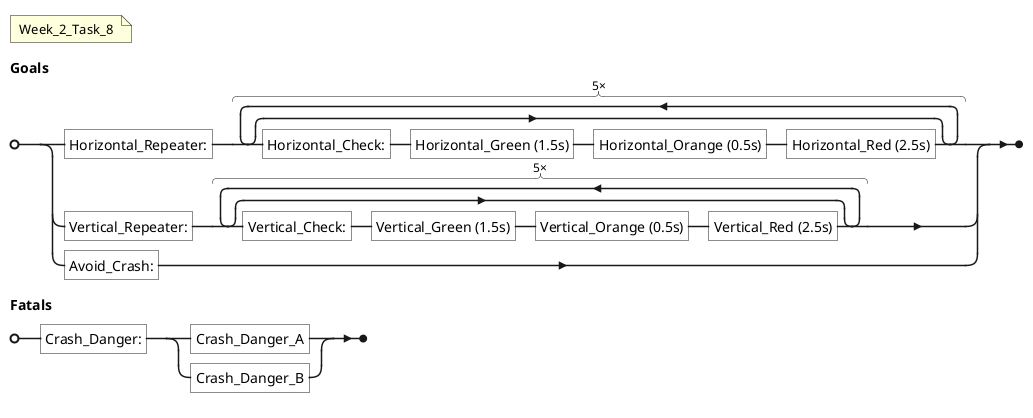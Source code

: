 @startebnf
(* Week_2_Task_8 *)
Goals =
( 
        "Horizontal_Repeater:"
,
            5 *
            [ "Horizontal_Check:",
                "Horizontal_Green (1.5s)"
,
                "Horizontal_Orange (0.5s)"
,
                "Horizontal_Red (2.5s)"
 ]
     ) |( 
        "Vertical_Repeater:"
,
            5 *
            [ "Vertical_Check:",
                "Vertical_Green (1.5s)"
,
                "Vertical_Orange (0.5s)"
,
                "Vertical_Red (2.5s)"
 ]
     ) |( 
        "Avoid_Crash:"
     );
Fatals =
( 
        "Crash_Danger:"
,
( 
"Crash_Danger_Α" | "Crash_Danger_Β"             )
     );
@endebnf